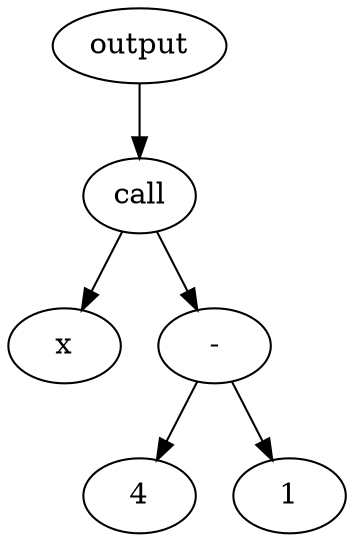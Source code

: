 digraph G {
node_0x10fc4d0 [label="x"]
node_0x10fc550 [label="4"]
node_0x10fc5d0 [label="1"]
node_0x10fc600 [label="-"]
node_0x10fc600 -> node_0x10fc550
node_0x10fc600 -> node_0x10fc5d0
node_0x10fc640 [label="call"]
node_0x10fc640 -> node_0x10fc4d0
node_0x10fc640 -> node_0x10fc600
node_0x10fc680 [label="output"]
node_0x10fc680 -> node_0x10fc640
}
